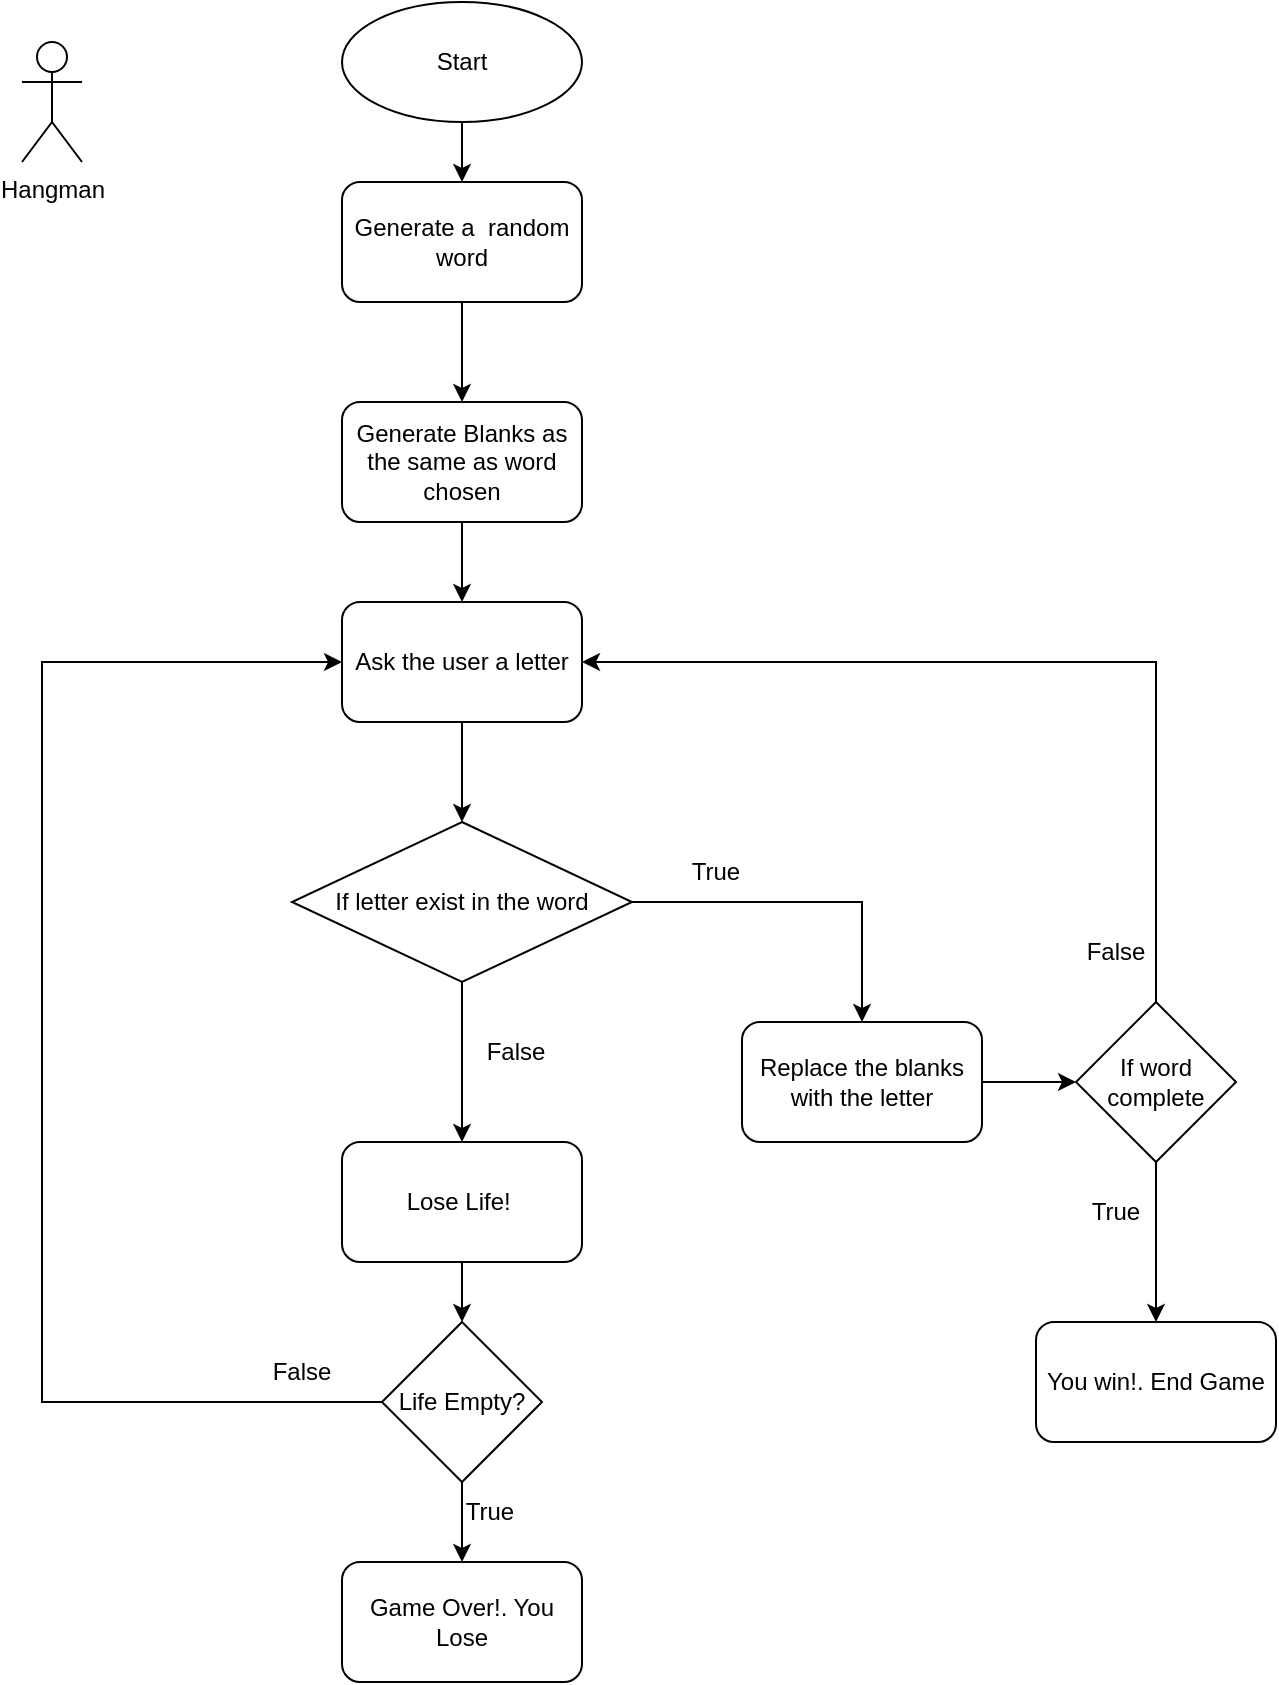 <mxfile version="20.7.4" type="github"><diagram id="oPtKSQPEgsH_DhbV_UjM" name="Page-1"><mxGraphModel dx="954" dy="647" grid="1" gridSize="10" guides="1" tooltips="1" connect="1" arrows="1" fold="1" page="1" pageScale="1" pageWidth="827" pageHeight="1169" math="0" shadow="0"><root><mxCell id="0"/><mxCell id="1" parent="0"/><mxCell id="Ifof0W0aW0JktNE9ed4T-1" value="Generate Blanks as the same as word chosen" style="rounded=1;whiteSpace=wrap;html=1;" vertex="1" parent="1"><mxGeometry x="340" y="220" width="120" height="60" as="geometry"/></mxCell><mxCell id="Ifof0W0aW0JktNE9ed4T-2" value="Ask the user a letter" style="rounded=1;whiteSpace=wrap;html=1;" vertex="1" parent="1"><mxGeometry x="340" y="320" width="120" height="60" as="geometry"/></mxCell><mxCell id="Ifof0W0aW0JktNE9ed4T-3" value="If letter exist in the word" style="rhombus;whiteSpace=wrap;html=1;" vertex="1" parent="1"><mxGeometry x="315" y="430" width="170" height="80" as="geometry"/></mxCell><mxCell id="Ifof0W0aW0JktNE9ed4T-4" value="Replace the blanks with the letter" style="rounded=1;whiteSpace=wrap;html=1;" vertex="1" parent="1"><mxGeometry x="540" y="530" width="120" height="60" as="geometry"/></mxCell><mxCell id="Ifof0W0aW0JktNE9ed4T-5" value="If word complete" style="rhombus;whiteSpace=wrap;html=1;" vertex="1" parent="1"><mxGeometry x="707" y="520" width="80" height="80" as="geometry"/></mxCell><mxCell id="Ifof0W0aW0JktNE9ed4T-6" value="You win!. End Game" style="rounded=1;whiteSpace=wrap;html=1;" vertex="1" parent="1"><mxGeometry x="687" y="680" width="120" height="60" as="geometry"/></mxCell><mxCell id="Ifof0W0aW0JktNE9ed4T-7" value="" style="endArrow=classic;html=1;rounded=0;exitX=0.5;exitY=1;exitDx=0;exitDy=0;entryX=0.5;entryY=0;entryDx=0;entryDy=0;" edge="1" parent="1" source="Ifof0W0aW0JktNE9ed4T-1" target="Ifof0W0aW0JktNE9ed4T-2"><mxGeometry width="50" height="50" relative="1" as="geometry"><mxPoint x="387" y="600" as="sourcePoint"/><mxPoint x="437" y="550" as="targetPoint"/></mxGeometry></mxCell><mxCell id="Ifof0W0aW0JktNE9ed4T-8" value="" style="endArrow=classic;html=1;rounded=0;exitX=0.5;exitY=0;exitDx=0;exitDy=0;entryX=1;entryY=0.5;entryDx=0;entryDy=0;" edge="1" parent="1" source="Ifof0W0aW0JktNE9ed4T-5" target="Ifof0W0aW0JktNE9ed4T-2"><mxGeometry width="50" height="50" relative="1" as="geometry"><mxPoint x="387" y="600" as="sourcePoint"/><mxPoint x="437" y="550" as="targetPoint"/><Array as="points"><mxPoint x="747" y="350"/></Array></mxGeometry></mxCell><mxCell id="Ifof0W0aW0JktNE9ed4T-9" value="False" style="text;html=1;strokeColor=none;fillColor=none;align=center;verticalAlign=middle;whiteSpace=wrap;rounded=0;" vertex="1" parent="1"><mxGeometry x="712" y="480" width="30" height="30" as="geometry"/></mxCell><mxCell id="Ifof0W0aW0JktNE9ed4T-10" value="" style="endArrow=classic;html=1;rounded=0;entryX=0.5;entryY=0;entryDx=0;entryDy=0;exitX=0.5;exitY=1;exitDx=0;exitDy=0;" edge="1" parent="1" source="Ifof0W0aW0JktNE9ed4T-5" target="Ifof0W0aW0JktNE9ed4T-6"><mxGeometry width="50" height="50" relative="1" as="geometry"><mxPoint x="387" y="600" as="sourcePoint"/><mxPoint x="437" y="550" as="targetPoint"/></mxGeometry></mxCell><mxCell id="Ifof0W0aW0JktNE9ed4T-11" value="True" style="text;html=1;strokeColor=none;fillColor=none;align=center;verticalAlign=middle;whiteSpace=wrap;rounded=0;" vertex="1" parent="1"><mxGeometry x="697" y="610" width="60" height="30" as="geometry"/></mxCell><mxCell id="Ifof0W0aW0JktNE9ed4T-12" value="" style="endArrow=classic;html=1;rounded=0;entryX=0;entryY=0.5;entryDx=0;entryDy=0;exitX=1;exitY=0.5;exitDx=0;exitDy=0;" edge="1" parent="1" source="Ifof0W0aW0JktNE9ed4T-4" target="Ifof0W0aW0JktNE9ed4T-5"><mxGeometry width="50" height="50" relative="1" as="geometry"><mxPoint x="387" y="600" as="sourcePoint"/><mxPoint x="437" y="550" as="targetPoint"/></mxGeometry></mxCell><mxCell id="Ifof0W0aW0JktNE9ed4T-13" value="" style="endArrow=classic;html=1;rounded=0;exitX=0.5;exitY=1;exitDx=0;exitDy=0;entryX=0.5;entryY=0;entryDx=0;entryDy=0;" edge="1" parent="1" source="Ifof0W0aW0JktNE9ed4T-2" target="Ifof0W0aW0JktNE9ed4T-3"><mxGeometry width="50" height="50" relative="1" as="geometry"><mxPoint x="387" y="600" as="sourcePoint"/><mxPoint x="437" y="550" as="targetPoint"/></mxGeometry></mxCell><mxCell id="Ifof0W0aW0JktNE9ed4T-14" value="" style="endArrow=classic;html=1;rounded=0;entryX=0.5;entryY=0;entryDx=0;entryDy=0;exitX=1;exitY=0.5;exitDx=0;exitDy=0;" edge="1" parent="1" source="Ifof0W0aW0JktNE9ed4T-3" target="Ifof0W0aW0JktNE9ed4T-4"><mxGeometry width="50" height="50" relative="1" as="geometry"><mxPoint x="387" y="600" as="sourcePoint"/><mxPoint x="437" y="550" as="targetPoint"/><Array as="points"><mxPoint x="600" y="470"/></Array></mxGeometry></mxCell><mxCell id="Ifof0W0aW0JktNE9ed4T-15" value="" style="endArrow=classic;html=1;rounded=0;exitX=0.5;exitY=1;exitDx=0;exitDy=0;" edge="1" parent="1" source="Ifof0W0aW0JktNE9ed4T-3" target="Ifof0W0aW0JktNE9ed4T-16"><mxGeometry width="50" height="50" relative="1" as="geometry"><mxPoint x="377" y="560" as="sourcePoint"/><mxPoint x="397" y="580" as="targetPoint"/></mxGeometry></mxCell><mxCell id="Ifof0W0aW0JktNE9ed4T-26" value="" style="edgeStyle=orthogonalEdgeStyle;rounded=0;orthogonalLoop=1;jettySize=auto;html=1;" edge="1" parent="1" source="Ifof0W0aW0JktNE9ed4T-16" target="Ifof0W0aW0JktNE9ed4T-25"><mxGeometry relative="1" as="geometry"/></mxCell><mxCell id="Ifof0W0aW0JktNE9ed4T-16" value="Lose Life!&amp;nbsp;" style="rounded=1;whiteSpace=wrap;html=1;" vertex="1" parent="1"><mxGeometry x="340" y="590" width="120" height="60" as="geometry"/></mxCell><mxCell id="Ifof0W0aW0JktNE9ed4T-17" value="True" style="text;html=1;strokeColor=none;fillColor=none;align=center;verticalAlign=middle;whiteSpace=wrap;rounded=0;" vertex="1" parent="1"><mxGeometry x="497" y="440" width="60" height="30" as="geometry"/></mxCell><mxCell id="Ifof0W0aW0JktNE9ed4T-18" value="False" style="text;html=1;strokeColor=none;fillColor=none;align=center;verticalAlign=middle;whiteSpace=wrap;rounded=0;" vertex="1" parent="1"><mxGeometry x="397" y="530" width="60" height="30" as="geometry"/></mxCell><mxCell id="Ifof0W0aW0JktNE9ed4T-23" value="" style="edgeStyle=orthogonalEdgeStyle;rounded=0;orthogonalLoop=1;jettySize=auto;html=1;" edge="1" parent="1" source="Ifof0W0aW0JktNE9ed4T-19" target="Ifof0W0aW0JktNE9ed4T-20"><mxGeometry relative="1" as="geometry"/></mxCell><mxCell id="Ifof0W0aW0JktNE9ed4T-19" value="Start" style="ellipse;whiteSpace=wrap;html=1;" vertex="1" parent="1"><mxGeometry x="340" y="20" width="120" height="60" as="geometry"/></mxCell><mxCell id="Ifof0W0aW0JktNE9ed4T-24" value="" style="edgeStyle=orthogonalEdgeStyle;rounded=0;orthogonalLoop=1;jettySize=auto;html=1;" edge="1" parent="1" source="Ifof0W0aW0JktNE9ed4T-20" target="Ifof0W0aW0JktNE9ed4T-1"><mxGeometry relative="1" as="geometry"/></mxCell><mxCell id="Ifof0W0aW0JktNE9ed4T-20" value="Generate a &amp;nbsp;random word" style="whiteSpace=wrap;html=1;rounded=1;" vertex="1" parent="1"><mxGeometry x="340" y="110" width="120" height="60" as="geometry"/></mxCell><mxCell id="Ifof0W0aW0JktNE9ed4T-28" value="" style="edgeStyle=orthogonalEdgeStyle;rounded=0;orthogonalLoop=1;jettySize=auto;html=1;" edge="1" parent="1" source="Ifof0W0aW0JktNE9ed4T-25" target="Ifof0W0aW0JktNE9ed4T-27"><mxGeometry relative="1" as="geometry"/></mxCell><mxCell id="Ifof0W0aW0JktNE9ed4T-25" value="Life Empty?" style="rhombus;whiteSpace=wrap;html=1;" vertex="1" parent="1"><mxGeometry x="360" y="680" width="80" height="80" as="geometry"/></mxCell><mxCell id="Ifof0W0aW0JktNE9ed4T-27" value="Game Over!. You Lose" style="rounded=1;whiteSpace=wrap;html=1;" vertex="1" parent="1"><mxGeometry x="340" y="800" width="120" height="60" as="geometry"/></mxCell><mxCell id="Ifof0W0aW0JktNE9ed4T-29" value="True" style="text;html=1;strokeColor=none;fillColor=none;align=center;verticalAlign=middle;whiteSpace=wrap;rounded=0;" vertex="1" parent="1"><mxGeometry x="384" y="760" width="60" height="30" as="geometry"/></mxCell><mxCell id="Ifof0W0aW0JktNE9ed4T-30" value="" style="endArrow=classic;html=1;rounded=0;exitX=0;exitY=0.5;exitDx=0;exitDy=0;entryX=0;entryY=0.5;entryDx=0;entryDy=0;" edge="1" parent="1" source="Ifof0W0aW0JktNE9ed4T-25" target="Ifof0W0aW0JktNE9ed4T-2"><mxGeometry width="50" height="50" relative="1" as="geometry"><mxPoint x="390" y="660" as="sourcePoint"/><mxPoint x="330" y="350" as="targetPoint"/><Array as="points"><mxPoint x="190" y="720"/><mxPoint x="190" y="350"/></Array></mxGeometry></mxCell><mxCell id="Ifof0W0aW0JktNE9ed4T-32" value="False" style="text;html=1;strokeColor=none;fillColor=none;align=center;verticalAlign=middle;whiteSpace=wrap;rounded=0;" vertex="1" parent="1"><mxGeometry x="290" y="690" width="60" height="30" as="geometry"/></mxCell><mxCell id="Ifof0W0aW0JktNE9ed4T-35" value="Hangman" style="shape=umlActor;verticalLabelPosition=bottom;verticalAlign=top;html=1;outlineConnect=0;" vertex="1" parent="1"><mxGeometry x="180" y="40" width="30" height="60" as="geometry"/></mxCell></root></mxGraphModel></diagram></mxfile>